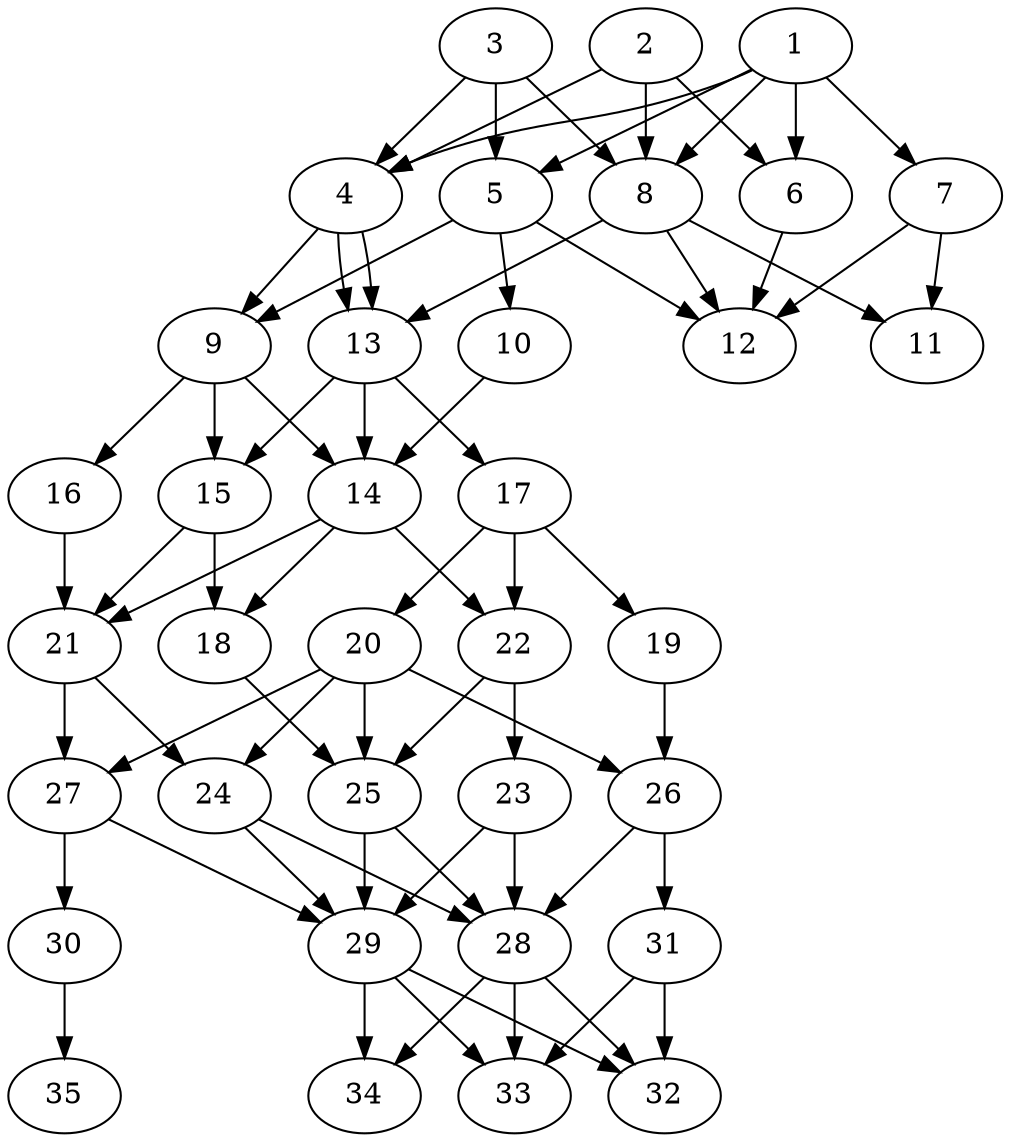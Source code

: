 // DAG automatically generated by daggen at Thu Oct  3 14:05:37 2019
// ./daggen --dot -n 35 --ccr 0.3 --fat 0.5 --regular 0.7 --density 0.7 --mindata 5242880 --maxdata 52428800 
digraph G {
  1 [size="136420693", alpha="0.04", expect_size="40926208"] 
  1 -> 4 [size ="40926208"]
  1 -> 5 [size ="40926208"]
  1 -> 6 [size ="40926208"]
  1 -> 7 [size ="40926208"]
  1 -> 8 [size ="40926208"]
  2 [size="111745707", alpha="0.08", expect_size="33523712"] 
  2 -> 4 [size ="33523712"]
  2 -> 6 [size ="33523712"]
  2 -> 8 [size ="33523712"]
  3 [size="61276160", alpha="0.05", expect_size="18382848"] 
  3 -> 4 [size ="18382848"]
  3 -> 5 [size ="18382848"]
  3 -> 8 [size ="18382848"]
  4 [size="51490133", alpha="0.13", expect_size="15447040"] 
  4 -> 9 [size ="15447040"]
  4 -> 13 [size ="15447040"]
  4 -> 13 [size ="15447040"]
  5 [size="112919893", alpha="0.01", expect_size="33875968"] 
  5 -> 9 [size ="33875968"]
  5 -> 10 [size ="33875968"]
  5 -> 12 [size ="33875968"]
  6 [size="151118507", alpha="0.15", expect_size="45335552"] 
  6 -> 12 [size ="45335552"]
  7 [size="168700587", alpha="0.10", expect_size="50610176"] 
  7 -> 11 [size ="50610176"]
  7 -> 12 [size ="50610176"]
  8 [size="172687360", alpha="0.11", expect_size="51806208"] 
  8 -> 11 [size ="51806208"]
  8 -> 12 [size ="51806208"]
  8 -> 13 [size ="51806208"]
  9 [size="125153280", alpha="0.15", expect_size="37545984"] 
  9 -> 14 [size ="37545984"]
  9 -> 15 [size ="37545984"]
  9 -> 16 [size ="37545984"]
  10 [size="63016960", alpha="0.00", expect_size="18905088"] 
  10 -> 14 [size ="18905088"]
  11 [size="126409387", alpha="0.16", expect_size="37922816"] 
  12 [size="159385600", alpha="0.19", expect_size="47815680"] 
  13 [size="65221973", alpha="0.20", expect_size="19566592"] 
  13 -> 14 [size ="19566592"]
  13 -> 15 [size ="19566592"]
  13 -> 17 [size ="19566592"]
  14 [size="103079253", alpha="0.08", expect_size="30923776"] 
  14 -> 18 [size ="30923776"]
  14 -> 21 [size ="30923776"]
  14 -> 22 [size ="30923776"]
  15 [size="51039573", alpha="0.07", expect_size="15311872"] 
  15 -> 18 [size ="15311872"]
  15 -> 21 [size ="15311872"]
  16 [size="59432960", alpha="0.11", expect_size="17829888"] 
  16 -> 21 [size ="17829888"]
  17 [size="18708480", alpha="0.16", expect_size="5612544"] 
  17 -> 19 [size ="5612544"]
  17 -> 20 [size ="5612544"]
  17 -> 22 [size ="5612544"]
  18 [size="99478187", alpha="0.20", expect_size="29843456"] 
  18 -> 25 [size ="29843456"]
  19 [size="31528960", alpha="0.16", expect_size="9458688"] 
  19 -> 26 [size ="9458688"]
  20 [size="149944320", alpha="0.01", expect_size="44983296"] 
  20 -> 24 [size ="44983296"]
  20 -> 25 [size ="44983296"]
  20 -> 26 [size ="44983296"]
  20 -> 27 [size ="44983296"]
  21 [size="152657920", alpha="0.02", expect_size="45797376"] 
  21 -> 24 [size ="45797376"]
  21 -> 27 [size ="45797376"]
  22 [size="122002773", alpha="0.15", expect_size="36600832"] 
  22 -> 23 [size ="36600832"]
  22 -> 25 [size ="36600832"]
  23 [size="111185920", alpha="0.14", expect_size="33355776"] 
  23 -> 28 [size ="33355776"]
  23 -> 29 [size ="33355776"]
  24 [size="109144747", alpha="0.17", expect_size="32743424"] 
  24 -> 28 [size ="32743424"]
  24 -> 29 [size ="32743424"]
  25 [size="18121387", alpha="0.12", expect_size="5436416"] 
  25 -> 28 [size ="5436416"]
  25 -> 29 [size ="5436416"]
  26 [size="74769067", alpha="0.04", expect_size="22430720"] 
  26 -> 28 [size ="22430720"]
  26 -> 31 [size ="22430720"]
  27 [size="164911787", alpha="0.15", expect_size="49473536"] 
  27 -> 29 [size ="49473536"]
  27 -> 30 [size ="49473536"]
  28 [size="137110187", alpha="0.06", expect_size="41133056"] 
  28 -> 32 [size ="41133056"]
  28 -> 33 [size ="41133056"]
  28 -> 34 [size ="41133056"]
  29 [size="135536640", alpha="0.11", expect_size="40660992"] 
  29 -> 32 [size ="40660992"]
  29 -> 33 [size ="40660992"]
  29 -> 34 [size ="40660992"]
  30 [size="100259840", alpha="0.02", expect_size="30077952"] 
  30 -> 35 [size ="30077952"]
  31 [size="111438507", alpha="0.06", expect_size="33431552"] 
  31 -> 32 [size ="33431552"]
  31 -> 33 [size ="33431552"]
  32 [size="130730667", alpha="0.08", expect_size="39219200"] 
  33 [size="95129600", alpha="0.17", expect_size="28538880"] 
  34 [size="48424960", alpha="0.16", expect_size="14527488"] 
  35 [size="24640853", alpha="0.20", expect_size="7392256"] 
}
